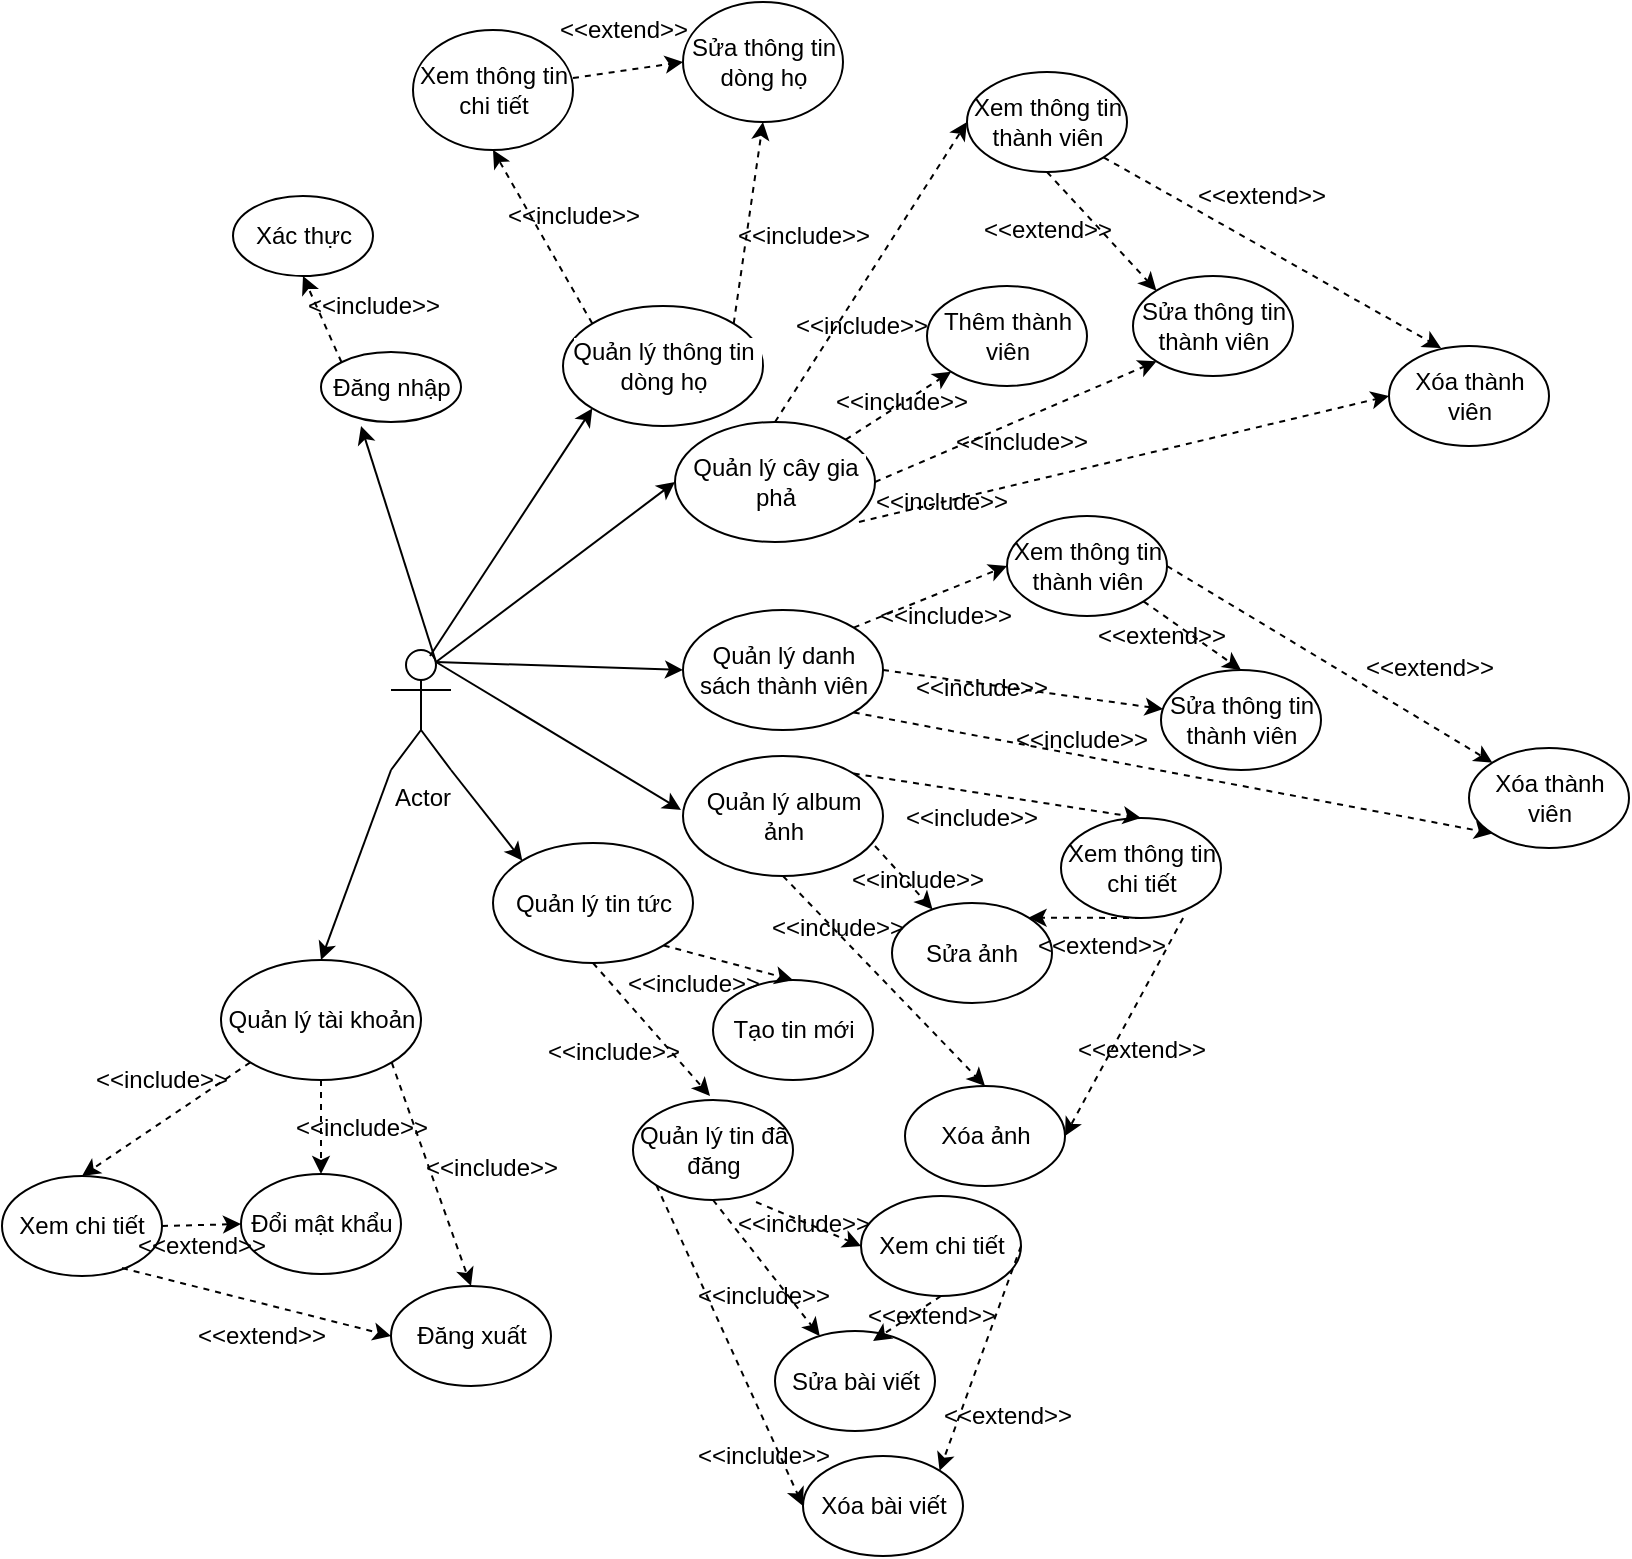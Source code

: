 <mxfile pages="1" version="11.2.8" type="github"><diagram id="x788Hy2_t-P-f3Gvullb" name="Page-1"><mxGraphModel dx="1650" dy="1863" grid="1" gridSize="10" guides="1" tooltips="1" connect="1" arrows="1" fold="1" page="1" pageScale="1" pageWidth="827" pageHeight="1169" math="0" shadow="0"><root><mxCell id="0"/><mxCell id="1" parent="0"/><mxCell id="b8AGuOKh9gMgPj4-HYys-2" value="Actor" style="shape=umlActor;verticalLabelPosition=bottom;labelBackgroundColor=#ffffff;verticalAlign=top;html=1;outlineConnect=0;" vertex="1" parent="1"><mxGeometry x="224.5" y="-813" width="30" height="60" as="geometry"/></mxCell><mxCell id="b8AGuOKh9gMgPj4-HYys-3" value="Đăng nhập" style="ellipse;whiteSpace=wrap;html=1;" vertex="1" parent="1"><mxGeometry x="189.5" y="-962" width="70" height="35" as="geometry"/></mxCell><mxCell id="b8AGuOKh9gMgPj4-HYys-4" value="Xác thực" style="ellipse;whiteSpace=wrap;html=1;" vertex="1" parent="1"><mxGeometry x="145.5" y="-1040" width="70" height="40" as="geometry"/></mxCell><mxCell id="b8AGuOKh9gMgPj4-HYys-5" value="" style="endArrow=classic;html=1;exitX=0.75;exitY=0.1;exitDx=0;exitDy=0;exitPerimeter=0;entryX=0.286;entryY=1.057;entryDx=0;entryDy=0;entryPerimeter=0;" edge="1" parent="1" source="b8AGuOKh9gMgPj4-HYys-2" target="b8AGuOKh9gMgPj4-HYys-3"><mxGeometry width="50" height="50" relative="1" as="geometry"><mxPoint x="239.5" y="-753" as="sourcePoint"/><mxPoint x="289.5" y="-803" as="targetPoint"/></mxGeometry></mxCell><mxCell id="b8AGuOKh9gMgPj4-HYys-6" value="" style="endArrow=classic;dashed=1;html=1;exitX=0;exitY=0;exitDx=0;exitDy=0;entryX=0.5;entryY=1;entryDx=0;entryDy=0;endFill=1;" edge="1" parent="1" source="b8AGuOKh9gMgPj4-HYys-3" target="b8AGuOKh9gMgPj4-HYys-4"><mxGeometry width="50" height="50" relative="1" as="geometry"><mxPoint x="449.5" y="-943" as="sourcePoint"/><mxPoint x="499.5" y="-993" as="targetPoint"/></mxGeometry></mxCell><mxCell id="b8AGuOKh9gMgPj4-HYys-7" value="&amp;lt;&amp;lt;include&amp;gt;&amp;gt;" style="text;html=1;strokeColor=none;fillColor=none;align=center;verticalAlign=middle;whiteSpace=wrap;rounded=0;" vertex="1" parent="1"><mxGeometry x="195.5" y="-995" width="40" height="20" as="geometry"/></mxCell><mxCell id="b8AGuOKh9gMgPj4-HYys-8" value="&lt;span style=&quot;font-family: &amp;#34;helvetica&amp;#34; , &amp;#34;arial&amp;#34; , sans-serif ; white-space: pre-wrap ; background-color: rgb(255 , 255 , 255)&quot;&gt;&lt;font style=&quot;font-size: 12px&quot;&gt;Quản lý thông tin dòng họ&lt;/font&gt;&lt;/span&gt;" style="ellipse;whiteSpace=wrap;html=1;" vertex="1" parent="1"><mxGeometry x="310.5" y="-985" width="100" height="60" as="geometry"/></mxCell><mxCell id="b8AGuOKh9gMgPj4-HYys-9" value="Xem thông tin chi tiết" style="ellipse;whiteSpace=wrap;html=1;" vertex="1" parent="1"><mxGeometry x="235.5" y="-1123" width="80" height="60" as="geometry"/></mxCell><mxCell id="b8AGuOKh9gMgPj4-HYys-10" value="Sửa thông tin dòng họ" style="ellipse;whiteSpace=wrap;html=1;" vertex="1" parent="1"><mxGeometry x="370.5" y="-1137" width="80" height="60" as="geometry"/></mxCell><mxCell id="b8AGuOKh9gMgPj4-HYys-12" value="" style="endArrow=classic;dashed=1;html=1;exitX=0;exitY=0;exitDx=0;exitDy=0;entryX=0.5;entryY=1;entryDx=0;entryDy=0;endFill=1;" edge="1" parent="1" source="b8AGuOKh9gMgPj4-HYys-8" target="b8AGuOKh9gMgPj4-HYys-9"><mxGeometry width="50" height="50" relative="1" as="geometry"><mxPoint x="489.5" y="-833" as="sourcePoint"/><mxPoint x="539.5" y="-883" as="targetPoint"/></mxGeometry></mxCell><mxCell id="b8AGuOKh9gMgPj4-HYys-13" value="&amp;lt;&amp;lt;include&amp;gt;&amp;gt;" style="text;html=1;strokeColor=none;fillColor=none;align=center;verticalAlign=middle;whiteSpace=wrap;rounded=0;" vertex="1" parent="1"><mxGeometry x="295.5" y="-1040" width="40" height="20" as="geometry"/></mxCell><mxCell id="b8AGuOKh9gMgPj4-HYys-14" value="" style="endArrow=classic;dashed=1;html=1;exitX=1;exitY=0;exitDx=0;exitDy=0;entryX=0.5;entryY=1;entryDx=0;entryDy=0;endFill=1;" edge="1" parent="1" source="b8AGuOKh9gMgPj4-HYys-8" target="b8AGuOKh9gMgPj4-HYys-10"><mxGeometry width="50" height="50" relative="1" as="geometry"><mxPoint x="487.5" y="-909" as="sourcePoint"/><mxPoint x="594.5" y="-918" as="targetPoint"/></mxGeometry></mxCell><mxCell id="b8AGuOKh9gMgPj4-HYys-15" value="&amp;lt;&amp;lt;include&amp;gt;&amp;gt;" style="text;html=1;strokeColor=none;fillColor=none;align=center;verticalAlign=middle;whiteSpace=wrap;rounded=0;" vertex="1" parent="1"><mxGeometry x="410.5" y="-1030" width="40" height="20" as="geometry"/></mxCell><mxCell id="b8AGuOKh9gMgPj4-HYys-16" value="" style="endArrow=classic;html=1;entryX=0;entryY=1;entryDx=0;entryDy=0;" edge="1" parent="1" target="b8AGuOKh9gMgPj4-HYys-8"><mxGeometry width="50" height="50" relative="1" as="geometry"><mxPoint x="244" y="-810" as="sourcePoint"/><mxPoint x="309.5" y="-793" as="targetPoint"/></mxGeometry></mxCell><mxCell id="b8AGuOKh9gMgPj4-HYys-17" value="&lt;span style=&quot;font-family: &amp;#34;helvetica&amp;#34; , &amp;#34;arial&amp;#34; , sans-serif ; white-space: pre-wrap ; background-color: rgb(255 , 255 , 255)&quot;&gt;&lt;font style=&quot;font-size: 12px&quot;&gt;Quản lý cây gia phả&lt;/font&gt;&lt;/span&gt;" style="ellipse;whiteSpace=wrap;html=1;" vertex="1" parent="1"><mxGeometry x="366.5" y="-927" width="100" height="60" as="geometry"/></mxCell><mxCell id="b8AGuOKh9gMgPj4-HYys-22" value="Xem thông tin thành viên" style="ellipse;whiteSpace=wrap;html=1;" vertex="1" parent="1"><mxGeometry x="512.5" y="-1102" width="80" height="50" as="geometry"/></mxCell><mxCell id="b8AGuOKh9gMgPj4-HYys-23" value="Thêm thành viên" style="ellipse;whiteSpace=wrap;html=1;" vertex="1" parent="1"><mxGeometry x="492.5" y="-995" width="80" height="50" as="geometry"/></mxCell><mxCell id="b8AGuOKh9gMgPj4-HYys-24" value="Sửa thông tin thành viên&lt;span style=&quot;font-family: &amp;#34;helvetica&amp;#34; , &amp;#34;arial&amp;#34; , sans-serif ; font-size: 0px ; white-space: nowrap&quot;&gt;%3CmxGraphModel%3E%3Croot%3E%3CmxCell%20id%3D%220%22%2F%3E%3CmxCell%20id%3D%221%22%20parent%3D%220%22%2F%3E%3CmxCell%20id%3D%222%22%20value%3D%22Th%C3%AAm%20th%C3%A0nh%20vi%C3%AAn%22%20style%3D%22ellipse%3BwhiteSpace%3Dwrap%3Bhtml%3D1%3B%22%20vertex%3D%221%22%20parent%3D%221%22%3E%3CmxGeometry%20x%3D%22434%22%20y%3D%22-470%22%20width%3D%2280%22%20height%3D%2250%22%20as%3D%22geometry%22%2F%3E%3C%2FmxCell%3E%3C%2Froot%3E%3C%2FmxGraphModel%3E&lt;/span&gt;" style="ellipse;whiteSpace=wrap;html=1;" vertex="1" parent="1"><mxGeometry x="595.5" y="-1000" width="80" height="50" as="geometry"/></mxCell><mxCell id="b8AGuOKh9gMgPj4-HYys-25" value="Xóa thành viên" style="ellipse;whiteSpace=wrap;html=1;" vertex="1" parent="1"><mxGeometry x="723.5" y="-965" width="80" height="50" as="geometry"/></mxCell><mxCell id="b8AGuOKh9gMgPj4-HYys-26" value="" style="endArrow=classic;dashed=1;html=1;entryX=0;entryY=0.5;entryDx=0;entryDy=0;endFill=1;exitX=0.5;exitY=0;exitDx=0;exitDy=0;" edge="1" parent="1" source="b8AGuOKh9gMgPj4-HYys-17" target="b8AGuOKh9gMgPj4-HYys-22"><mxGeometry width="50" height="50" relative="1" as="geometry"><mxPoint x="461.5" y="-849" as="sourcePoint"/><mxPoint x="566" y="-857.5" as="targetPoint"/></mxGeometry></mxCell><mxCell id="b8AGuOKh9gMgPj4-HYys-28" value="&amp;lt;&amp;lt;extend&amp;gt;&amp;gt;" style="text;html=1;strokeColor=none;fillColor=none;align=center;verticalAlign=middle;whiteSpace=wrap;rounded=0;" vertex="1" parent="1"><mxGeometry x="532.5" y="-1033.5" width="40" height="20" as="geometry"/></mxCell><mxCell id="b8AGuOKh9gMgPj4-HYys-29" value="" style="endArrow=classic;dashed=1;html=1;endFill=1;exitX=1;exitY=0;exitDx=0;exitDy=0;" edge="1" parent="1" source="b8AGuOKh9gMgPj4-HYys-17" target="b8AGuOKh9gMgPj4-HYys-23"><mxGeometry width="50" height="50" relative="1" as="geometry"><mxPoint x="563.5" y="-491" as="sourcePoint"/><mxPoint x="563.5" y="-834" as="targetPoint"/></mxGeometry></mxCell><mxCell id="b8AGuOKh9gMgPj4-HYys-30" value="&amp;lt;&amp;lt;include&amp;gt;&amp;gt;" style="text;html=1;strokeColor=none;fillColor=none;align=center;verticalAlign=middle;whiteSpace=wrap;rounded=0;" vertex="1" parent="1"><mxGeometry x="459.5" y="-947" width="40" height="20" as="geometry"/></mxCell><mxCell id="b8AGuOKh9gMgPj4-HYys-31" value="" style="endArrow=classic;dashed=1;html=1;entryX=0;entryY=1;entryDx=0;entryDy=0;endFill=1;exitX=1;exitY=0.5;exitDx=0;exitDy=0;" edge="1" parent="1" source="b8AGuOKh9gMgPj4-HYys-17" target="b8AGuOKh9gMgPj4-HYys-24"><mxGeometry width="50" height="50" relative="1" as="geometry"><mxPoint x="498.855" y="-820.213" as="sourcePoint"/><mxPoint x="575.216" y="-795.678" as="targetPoint"/></mxGeometry></mxCell><mxCell id="b8AGuOKh9gMgPj4-HYys-32" value="&amp;lt;&amp;lt;include&amp;gt;&amp;gt;" style="text;html=1;strokeColor=none;fillColor=none;align=center;verticalAlign=middle;whiteSpace=wrap;rounded=0;" vertex="1" parent="1"><mxGeometry x="519.5" y="-927" width="40" height="20" as="geometry"/></mxCell><mxCell id="b8AGuOKh9gMgPj4-HYys-33" value="" style="endArrow=classic;dashed=1;html=1;entryX=0;entryY=0.5;entryDx=0;entryDy=0;endFill=1;exitX=0.92;exitY=0.833;exitDx=0;exitDy=0;exitPerimeter=0;" edge="1" parent="1" source="b8AGuOKh9gMgPj4-HYys-17" target="b8AGuOKh9gMgPj4-HYys-25"><mxGeometry width="50" height="50" relative="1" as="geometry"><mxPoint x="513.5" y="-799" as="sourcePoint"/><mxPoint x="585.216" y="-739.678" as="targetPoint"/></mxGeometry></mxCell><mxCell id="b8AGuOKh9gMgPj4-HYys-34" value="&amp;lt;&amp;lt;include&amp;gt;&amp;gt;" style="text;html=1;strokeColor=none;fillColor=none;align=center;verticalAlign=middle;whiteSpace=wrap;rounded=0;" vertex="1" parent="1"><mxGeometry x="479.5" y="-897" width="40" height="20" as="geometry"/></mxCell><mxCell id="b8AGuOKh9gMgPj4-HYys-35" value="" style="endArrow=classic;html=1;exitX=0.75;exitY=0.1;exitDx=0;exitDy=0;exitPerimeter=0;entryX=0;entryY=0.5;entryDx=0;entryDy=0;" edge="1" parent="1" source="b8AGuOKh9gMgPj4-HYys-2" target="b8AGuOKh9gMgPj4-HYys-17"><mxGeometry width="50" height="50" relative="1" as="geometry"><mxPoint x="239.5" y="-573" as="sourcePoint"/><mxPoint x="289.5" y="-623" as="targetPoint"/></mxGeometry></mxCell><mxCell id="b8AGuOKh9gMgPj4-HYys-36" value="" style="endArrow=classic;dashed=1;html=1;endFill=1;exitX=0.5;exitY=1;exitDx=0;exitDy=0;entryX=0;entryY=0;entryDx=0;entryDy=0;" edge="1" parent="1" source="b8AGuOKh9gMgPj4-HYys-22" target="b8AGuOKh9gMgPj4-HYys-24"><mxGeometry width="50" height="50" relative="1" as="geometry"><mxPoint x="463.5" y="-769" as="sourcePoint"/><mxPoint x="573.5" y="-658" as="targetPoint"/></mxGeometry></mxCell><mxCell id="b8AGuOKh9gMgPj4-HYys-37" value="&amp;lt;&amp;lt;include&amp;gt;&amp;gt;" style="text;html=1;strokeColor=none;fillColor=none;align=center;verticalAlign=middle;whiteSpace=wrap;rounded=0;" vertex="1" parent="1"><mxGeometry x="439.5" y="-985" width="40" height="20" as="geometry"/></mxCell><mxCell id="b8AGuOKh9gMgPj4-HYys-38" value="" style="endArrow=classic;dashed=1;html=1;endFill=1;exitX=1;exitY=1;exitDx=0;exitDy=0;entryX=0.325;entryY=0.02;entryDx=0;entryDy=0;entryPerimeter=0;" edge="1" parent="1" source="b8AGuOKh9gMgPj4-HYys-22" target="b8AGuOKh9gMgPj4-HYys-25"><mxGeometry width="50" height="50" relative="1" as="geometry"><mxPoint x="749.5" y="-818" as="sourcePoint"/><mxPoint x="636.507" y="-742.451" as="targetPoint"/></mxGeometry></mxCell><mxCell id="b8AGuOKh9gMgPj4-HYys-39" value="&amp;lt;&amp;lt;extend&amp;gt;&amp;gt;" style="text;html=1;strokeColor=none;fillColor=none;align=center;verticalAlign=middle;whiteSpace=wrap;rounded=0;" vertex="1" parent="1"><mxGeometry x="639.5" y="-1050" width="40" height="20" as="geometry"/></mxCell><mxCell id="b8AGuOKh9gMgPj4-HYys-42" value="" style="endArrow=classic;dashed=1;html=1;endFill=1;exitX=1;exitY=0.4;exitDx=0;exitDy=0;entryX=0;entryY=0.5;entryDx=0;entryDy=0;exitPerimeter=0;" edge="1" parent="1" source="b8AGuOKh9gMgPj4-HYys-9" target="b8AGuOKh9gMgPj4-HYys-10"><mxGeometry width="50" height="50" relative="1" as="geometry"><mxPoint x="773.784" y="-825.322" as="sourcePoint"/><mxPoint x="653.5" y="-658" as="targetPoint"/></mxGeometry></mxCell><mxCell id="b8AGuOKh9gMgPj4-HYys-43" value="&amp;lt;&amp;lt;extend&amp;gt;&amp;gt;" style="text;html=1;strokeColor=none;fillColor=none;align=center;verticalAlign=middle;whiteSpace=wrap;rounded=0;" vertex="1" parent="1"><mxGeometry x="320.5" y="-1133" width="40" height="20" as="geometry"/></mxCell><mxCell id="b8AGuOKh9gMgPj4-HYys-44" value="&lt;span style=&quot;font-family: &amp;#34;helvetica&amp;#34; , &amp;#34;arial&amp;#34; , sans-serif ; white-space: pre-wrap ; background-color: rgb(255 , 255 , 255)&quot;&gt;&lt;font style=&quot;font-size: 12px&quot;&gt;Quản lý danh sách thành viên&lt;/font&gt;&lt;/span&gt;" style="ellipse;whiteSpace=wrap;html=1;" vertex="1" parent="1"><mxGeometry x="370.5" y="-833" width="100" height="60" as="geometry"/></mxCell><mxCell id="b8AGuOKh9gMgPj4-HYys-51" value="Xem thông tin thành viên" style="ellipse;whiteSpace=wrap;html=1;" vertex="1" parent="1"><mxGeometry x="532.5" y="-880" width="80" height="50" as="geometry"/></mxCell><mxCell id="b8AGuOKh9gMgPj4-HYys-55" value="Sửa thông tin thành viên&lt;span style=&quot;font-family: &amp;#34;helvetica&amp;#34; , &amp;#34;arial&amp;#34; , sans-serif ; font-size: 0px ; white-space: nowrap&quot;&gt;%3CmxGraphModel%3E%3Croot%3E%3CmxCell%20id%3D%220%22%2F%3E%3CmxCell%20id%3D%221%22%20parent%3D%220%22%2F%3E%3CmxCell%20id%3D%222%22%20value%3D%22Th%C3%AAm%20th%C3%A0nh%20vi%C3%AAn%22%20style%3D%22ellipse%3BwhiteSpace%3Dwrap%3Bhtml%3D1%3B%22%20vertex%3D%221%22%20parent%3D%221%22%3E%3CmxGeometry%20x%3D%22434%22%20y%3D%22-470%22%20width%3D%2280%22%20height%3D%2250%22%20as%3D%22geometry%22%2F%3E%3C%2FmxCell%3E%3C%2Froot%3E%3C%2FmxGraphModel%3E&lt;/span&gt;" style="ellipse;whiteSpace=wrap;html=1;" vertex="1" parent="1"><mxGeometry x="609.5" y="-803" width="80" height="50" as="geometry"/></mxCell><mxCell id="b8AGuOKh9gMgPj4-HYys-56" value="Xóa thành viên" style="ellipse;whiteSpace=wrap;html=1;" vertex="1" parent="1"><mxGeometry x="763.5" y="-764" width="80" height="50" as="geometry"/></mxCell><mxCell id="b8AGuOKh9gMgPj4-HYys-57" value="" style="endArrow=classic;dashed=1;html=1;entryX=0;entryY=0.5;entryDx=0;entryDy=0;endFill=1;exitX=1;exitY=0;exitDx=0;exitDy=0;" edge="1" parent="1" source="b8AGuOKh9gMgPj4-HYys-44" target="b8AGuOKh9gMgPj4-HYys-51"><mxGeometry width="50" height="50" relative="1" as="geometry"><mxPoint x="444.5" y="-728" as="sourcePoint"/><mxPoint x="540.5" y="-878" as="targetPoint"/></mxGeometry></mxCell><mxCell id="b8AGuOKh9gMgPj4-HYys-58" value="&amp;lt;&amp;lt;include&amp;gt;&amp;gt;" style="text;html=1;strokeColor=none;fillColor=none;align=center;verticalAlign=middle;whiteSpace=wrap;rounded=0;" vertex="1" parent="1"><mxGeometry x="481.5" y="-840" width="40" height="20" as="geometry"/></mxCell><mxCell id="b8AGuOKh9gMgPj4-HYys-59" value="" style="endArrow=classic;dashed=1;html=1;endFill=1;exitX=1;exitY=0.5;exitDx=0;exitDy=0;" edge="1" parent="1" source="b8AGuOKh9gMgPj4-HYys-44" target="b8AGuOKh9gMgPj4-HYys-55"><mxGeometry width="50" height="50" relative="1" as="geometry"><mxPoint x="475.855" y="-789.213" as="sourcePoint"/><mxPoint x="559.5" y="-798" as="targetPoint"/></mxGeometry></mxCell><mxCell id="b8AGuOKh9gMgPj4-HYys-60" value="&amp;lt;&amp;lt;include&amp;gt;&amp;gt;" style="text;html=1;strokeColor=none;fillColor=none;align=center;verticalAlign=middle;whiteSpace=wrap;rounded=0;" vertex="1" parent="1"><mxGeometry x="499.5" y="-804" width="40" height="20" as="geometry"/></mxCell><mxCell id="b8AGuOKh9gMgPj4-HYys-62" value="" style="endArrow=classic;dashed=1;html=1;endFill=1;exitX=1;exitY=1;exitDx=0;exitDy=0;entryX=0;entryY=1;entryDx=0;entryDy=0;" edge="1" parent="1" source="b8AGuOKh9gMgPj4-HYys-44" target="b8AGuOKh9gMgPj4-HYys-56"><mxGeometry width="50" height="50" relative="1" as="geometry"><mxPoint x="489.5" y="-739" as="sourcePoint"/><mxPoint x="655.487" y="-715.519" as="targetPoint"/></mxGeometry></mxCell><mxCell id="b8AGuOKh9gMgPj4-HYys-63" value="&amp;lt;&amp;lt;include&amp;gt;&amp;gt;" style="text;html=1;strokeColor=none;fillColor=none;align=center;verticalAlign=middle;whiteSpace=wrap;rounded=0;" vertex="1" parent="1"><mxGeometry x="549.5" y="-778" width="40" height="20" as="geometry"/></mxCell><mxCell id="b8AGuOKh9gMgPj4-HYys-66" value="&amp;lt;&amp;lt;extend&amp;gt;&amp;gt;" style="text;html=1;strokeColor=none;fillColor=none;align=center;verticalAlign=middle;whiteSpace=wrap;rounded=0;" vertex="1" parent="1"><mxGeometry x="589.5" y="-830" width="40" height="20" as="geometry"/></mxCell><mxCell id="b8AGuOKh9gMgPj4-HYys-67" value="" style="endArrow=classic;dashed=1;html=1;endFill=1;exitX=1;exitY=1;exitDx=0;exitDy=0;entryX=0.5;entryY=0;entryDx=0;entryDy=0;" edge="1" parent="1" source="b8AGuOKh9gMgPj4-HYys-51" target="b8AGuOKh9gMgPj4-HYys-55"><mxGeometry width="50" height="50" relative="1" as="geometry"><mxPoint x="689.5" y="-887" as="sourcePoint"/><mxPoint x="744.216" y="-827.678" as="targetPoint"/></mxGeometry></mxCell><mxCell id="b8AGuOKh9gMgPj4-HYys-68" value="" style="endArrow=classic;dashed=1;html=1;endFill=1;exitX=1;exitY=0.5;exitDx=0;exitDy=0;entryX=0;entryY=0;entryDx=0;entryDy=0;" edge="1" parent="1" source="b8AGuOKh9gMgPj4-HYys-51" target="b8AGuOKh9gMgPj4-HYys-56"><mxGeometry width="50" height="50" relative="1" as="geometry"><mxPoint x="843.284" y="-918.322" as="sourcePoint"/><mxPoint x="1012" y="-823" as="targetPoint"/></mxGeometry></mxCell><mxCell id="b8AGuOKh9gMgPj4-HYys-69" value="&amp;lt;&amp;lt;extend&amp;gt;&amp;gt;" style="text;html=1;strokeColor=none;fillColor=none;align=center;verticalAlign=middle;whiteSpace=wrap;rounded=0;" vertex="1" parent="1"><mxGeometry x="723.5" y="-814" width="40" height="20" as="geometry"/></mxCell><mxCell id="b8AGuOKh9gMgPj4-HYys-71" value="" style="endArrow=classic;html=1;exitX=0.75;exitY=0.1;exitDx=0;exitDy=0;exitPerimeter=0;entryX=0;entryY=0.5;entryDx=0;entryDy=0;" edge="1" parent="1" source="b8AGuOKh9gMgPj4-HYys-2" target="b8AGuOKh9gMgPj4-HYys-44"><mxGeometry width="50" height="50" relative="1" as="geometry"><mxPoint x="149.5" y="-643" as="sourcePoint"/><mxPoint x="199.5" y="-693" as="targetPoint"/></mxGeometry></mxCell><mxCell id="b8AGuOKh9gMgPj4-HYys-72" value="&lt;span style=&quot;font-family: &amp;#34;helvetica&amp;#34; , &amp;#34;arial&amp;#34; , sans-serif ; white-space: pre-wrap ; background-color: rgb(255 , 255 , 255)&quot;&gt;&lt;font style=&quot;font-size: 12px&quot;&gt;Quản lý album ảnh&lt;/font&gt;&lt;/span&gt;" style="ellipse;whiteSpace=wrap;html=1;" vertex="1" parent="1"><mxGeometry x="370.5" y="-760" width="100" height="60" as="geometry"/></mxCell><mxCell id="b8AGuOKh9gMgPj4-HYys-73" value="Xem thông tin chi tiết" style="ellipse;whiteSpace=wrap;html=1;" vertex="1" parent="1"><mxGeometry x="559.5" y="-729" width="80" height="50" as="geometry"/></mxCell><mxCell id="b8AGuOKh9gMgPj4-HYys-74" value="" style="endArrow=classic;dashed=1;html=1;entryX=0.5;entryY=0;entryDx=0;entryDy=0;endFill=1;exitX=1;exitY=0;exitDx=0;exitDy=0;" edge="1" parent="1" source="b8AGuOKh9gMgPj4-HYys-72" target="b8AGuOKh9gMgPj4-HYys-73"><mxGeometry width="50" height="50" relative="1" as="geometry"><mxPoint x="470.355" y="-709.713" as="sourcePoint"/><mxPoint x="547" y="-740.5" as="targetPoint"/></mxGeometry></mxCell><mxCell id="b8AGuOKh9gMgPj4-HYys-75" value="&amp;lt;&amp;lt;include&amp;gt;&amp;gt;" style="text;html=1;strokeColor=none;fillColor=none;align=center;verticalAlign=middle;whiteSpace=wrap;rounded=0;" vertex="1" parent="1"><mxGeometry x="495" y="-739" width="40" height="20" as="geometry"/></mxCell><mxCell id="b8AGuOKh9gMgPj4-HYys-76" value="Sửa ảnh" style="ellipse;whiteSpace=wrap;html=1;" vertex="1" parent="1"><mxGeometry x="475" y="-686.5" width="80" height="50" as="geometry"/></mxCell><mxCell id="b8AGuOKh9gMgPj4-HYys-77" value="" style="endArrow=classic;dashed=1;html=1;endFill=1;exitX=0.96;exitY=0.75;exitDx=0;exitDy=0;exitPerimeter=0;" edge="1" parent="1" target="b8AGuOKh9gMgPj4-HYys-76" source="b8AGuOKh9gMgPj4-HYys-72"><mxGeometry width="50" height="50" relative="1" as="geometry"><mxPoint x="462.855" y="-688.213" as="sourcePoint"/><mxPoint x="554" y="-677.5" as="targetPoint"/></mxGeometry></mxCell><mxCell id="b8AGuOKh9gMgPj4-HYys-78" value="&amp;lt;&amp;lt;include&amp;gt;&amp;gt;" style="text;html=1;strokeColor=none;fillColor=none;align=center;verticalAlign=middle;whiteSpace=wrap;rounded=0;" vertex="1" parent="1"><mxGeometry x="467.5" y="-709.5" width="40" height="23" as="geometry"/></mxCell><mxCell id="b8AGuOKh9gMgPj4-HYys-79" value="Xóa ảnh" style="ellipse;whiteSpace=wrap;html=1;" vertex="1" parent="1"><mxGeometry x="481.5" y="-595" width="80" height="50" as="geometry"/></mxCell><mxCell id="b8AGuOKh9gMgPj4-HYys-80" value="" style="endArrow=classic;dashed=1;html=1;entryX=0.5;entryY=0;entryDx=0;entryDy=0;endFill=1;exitX=0.5;exitY=1;exitDx=0;exitDy=0;" edge="1" parent="1" target="b8AGuOKh9gMgPj4-HYys-79" source="b8AGuOKh9gMgPj4-HYys-72"><mxGeometry width="50" height="50" relative="1" as="geometry"><mxPoint x="462.855" y="-623.213" as="sourcePoint"/><mxPoint x="554" y="-612.5" as="targetPoint"/></mxGeometry></mxCell><mxCell id="b8AGuOKh9gMgPj4-HYys-81" value="&amp;lt;&amp;lt;include&amp;gt;&amp;gt;" style="text;html=1;strokeColor=none;fillColor=none;align=center;verticalAlign=middle;whiteSpace=wrap;rounded=0;" vertex="1" parent="1"><mxGeometry x="427.5" y="-684" width="40" height="20" as="geometry"/></mxCell><mxCell id="b8AGuOKh9gMgPj4-HYys-82" value="" style="endArrow=classic;dashed=1;html=1;endFill=1;exitX=0.5;exitY=1;exitDx=0;exitDy=0;entryX=1;entryY=0;entryDx=0;entryDy=0;" edge="1" parent="1" source="b8AGuOKh9gMgPj4-HYys-73" target="b8AGuOKh9gMgPj4-HYys-76"><mxGeometry width="50" height="50" relative="1" as="geometry"><mxPoint x="499.5" y="-706" as="sourcePoint"/><mxPoint x="662.216" y="-607.678" as="targetPoint"/></mxGeometry></mxCell><mxCell id="b8AGuOKh9gMgPj4-HYys-83" value="&amp;lt;&amp;lt;extend&amp;gt;&amp;gt;" style="text;html=1;strokeColor=none;fillColor=none;align=center;verticalAlign=middle;whiteSpace=wrap;rounded=0;" vertex="1" parent="1"><mxGeometry x="559.5" y="-675" width="40" height="20" as="geometry"/></mxCell><mxCell id="b8AGuOKh9gMgPj4-HYys-84" value="" style="endArrow=classic;dashed=1;html=1;endFill=1;entryX=1;entryY=0.5;entryDx=0;entryDy=0;exitX=0.763;exitY=1;exitDx=0;exitDy=0;exitPerimeter=0;" edge="1" parent="1" source="b8AGuOKh9gMgPj4-HYys-73" target="b8AGuOKh9gMgPj4-HYys-79"><mxGeometry width="50" height="50" relative="1" as="geometry"><mxPoint x="609.5" y="-673" as="sourcePoint"/><mxPoint x="756.716" y="-605.678" as="targetPoint"/></mxGeometry></mxCell><mxCell id="b8AGuOKh9gMgPj4-HYys-85" value="&amp;lt;&amp;lt;extend&amp;gt;&amp;gt;" style="text;html=1;strokeColor=none;fillColor=none;align=center;verticalAlign=middle;whiteSpace=wrap;rounded=0;" vertex="1" parent="1"><mxGeometry x="579.5" y="-623" width="40" height="20" as="geometry"/></mxCell><mxCell id="b8AGuOKh9gMgPj4-HYys-86" value="" style="endArrow=classic;html=1;exitX=0.75;exitY=0.1;exitDx=0;exitDy=0;exitPerimeter=0;" edge="1" parent="1" source="b8AGuOKh9gMgPj4-HYys-2"><mxGeometry width="50" height="50" relative="1" as="geometry"><mxPoint x="149.5" y="-473" as="sourcePoint"/><mxPoint x="369.5" y="-733" as="targetPoint"/></mxGeometry></mxCell><mxCell id="b8AGuOKh9gMgPj4-HYys-87" value="&lt;span style=&quot;font-family: &amp;#34;helvetica&amp;#34; , &amp;#34;arial&amp;#34; , sans-serif ; white-space: pre-wrap ; background-color: rgb(255 , 255 , 255)&quot;&gt;&lt;font style=&quot;font-size: 12px&quot;&gt;Quản lý tin tức&lt;/font&gt;&lt;/span&gt;" style="ellipse;whiteSpace=wrap;html=1;" vertex="1" parent="1"><mxGeometry x="275.5" y="-716.5" width="100" height="60" as="geometry"/></mxCell><mxCell id="b8AGuOKh9gMgPj4-HYys-88" value="Tạo tin mới" style="ellipse;whiteSpace=wrap;html=1;" vertex="1" parent="1"><mxGeometry x="385.5" y="-648" width="80" height="50" as="geometry"/></mxCell><mxCell id="b8AGuOKh9gMgPj4-HYys-89" value="" style="endArrow=classic;dashed=1;html=1;entryX=0.5;entryY=0;entryDx=0;entryDy=0;endFill=1;exitX=1;exitY=1;exitDx=0;exitDy=0;" edge="1" parent="1" target="b8AGuOKh9gMgPj4-HYys-88" source="b8AGuOKh9gMgPj4-HYys-87"><mxGeometry width="50" height="50" relative="1" as="geometry"><mxPoint x="320.5" y="-690.5" as="sourcePoint"/><mxPoint x="454" y="-603" as="targetPoint"/></mxGeometry></mxCell><mxCell id="b8AGuOKh9gMgPj4-HYys-90" value="&amp;lt;&amp;lt;include&amp;gt;&amp;gt;" style="text;html=1;strokeColor=none;fillColor=none;align=center;verticalAlign=middle;whiteSpace=wrap;rounded=0;" vertex="1" parent="1"><mxGeometry x="355.5" y="-656.5" width="40" height="20" as="geometry"/></mxCell><mxCell id="b8AGuOKh9gMgPj4-HYys-91" value="Quản lý tin đã đăng" style="ellipse;whiteSpace=wrap;html=1;" vertex="1" parent="1"><mxGeometry x="345.5" y="-588" width="80" height="50" as="geometry"/></mxCell><mxCell id="b8AGuOKh9gMgPj4-HYys-92" value="" style="endArrow=classic;dashed=1;html=1;endFill=1;exitX=0.5;exitY=1;exitDx=0;exitDy=0;" edge="1" parent="1" source="b8AGuOKh9gMgPj4-HYys-87"><mxGeometry width="50" height="50" relative="1" as="geometry"><mxPoint x="305.855" y="-640.787" as="sourcePoint"/><mxPoint x="384" y="-590" as="targetPoint"/></mxGeometry></mxCell><mxCell id="b8AGuOKh9gMgPj4-HYys-93" value="&amp;lt;&amp;lt;include&amp;gt;&amp;gt;" style="text;html=1;strokeColor=none;fillColor=none;align=center;verticalAlign=middle;whiteSpace=wrap;rounded=0;" vertex="1" parent="1"><mxGeometry x="315.5" y="-622" width="40" height="20" as="geometry"/></mxCell><mxCell id="b8AGuOKh9gMgPj4-HYys-96" value="" style="endArrow=classic;html=1;entryX=0;entryY=0;entryDx=0;entryDy=0;exitX=1;exitY=1;exitDx=0;exitDy=0;exitPerimeter=0;" edge="1" parent="1" source="b8AGuOKh9gMgPj4-HYys-2" target="b8AGuOKh9gMgPj4-HYys-87"><mxGeometry width="50" height="50" relative="1" as="geometry"><mxPoint x="254" y="-740" as="sourcePoint"/><mxPoint x="194" y="-520" as="targetPoint"/></mxGeometry></mxCell><mxCell id="b8AGuOKh9gMgPj4-HYys-98" value="Xem chi tiết" style="ellipse;whiteSpace=wrap;html=1;" vertex="1" parent="1"><mxGeometry x="459.5" y="-540" width="80" height="50" as="geometry"/></mxCell><mxCell id="b8AGuOKh9gMgPj4-HYys-99" value="Sửa bài viết" style="ellipse;whiteSpace=wrap;html=1;" vertex="1" parent="1"><mxGeometry x="416.5" y="-472.5" width="80" height="50" as="geometry"/></mxCell><mxCell id="b8AGuOKh9gMgPj4-HYys-100" value="Xóa bài viết" style="ellipse;whiteSpace=wrap;html=1;" vertex="1" parent="1"><mxGeometry x="430.5" y="-410" width="80" height="50" as="geometry"/></mxCell><mxCell id="b8AGuOKh9gMgPj4-HYys-101" value="" style="endArrow=classic;dashed=1;html=1;entryX=0;entryY=0.5;entryDx=0;entryDy=0;endFill=1;exitX=0.769;exitY=1.02;exitDx=0;exitDy=0;exitPerimeter=0;" edge="1" parent="1" target="b8AGuOKh9gMgPj4-HYys-98" source="b8AGuOKh9gMgPj4-HYys-91"><mxGeometry width="50" height="50" relative="1" as="geometry"><mxPoint x="378.855" y="-474.213" as="sourcePoint"/><mxPoint x="463.5" y="-528" as="targetPoint"/></mxGeometry></mxCell><mxCell id="b8AGuOKh9gMgPj4-HYys-102" value="&amp;lt;&amp;lt;include&amp;gt;&amp;gt;" style="text;html=1;strokeColor=none;fillColor=none;align=center;verticalAlign=middle;whiteSpace=wrap;rounded=0;" vertex="1" parent="1"><mxGeometry x="410.5" y="-536" width="40" height="20" as="geometry"/></mxCell><mxCell id="b8AGuOKh9gMgPj4-HYys-103" value="" style="endArrow=classic;dashed=1;html=1;endFill=1;exitX=0.5;exitY=1;exitDx=0;exitDy=0;" edge="1" parent="1" target="b8AGuOKh9gMgPj4-HYys-99" source="b8AGuOKh9gMgPj4-HYys-91"><mxGeometry width="50" height="50" relative="1" as="geometry"><mxPoint x="393.5" y="-453" as="sourcePoint"/><mxPoint x="482.5" y="-448" as="targetPoint"/></mxGeometry></mxCell><mxCell id="b8AGuOKh9gMgPj4-HYys-104" value="&amp;lt;&amp;lt;include&amp;gt;&amp;gt;" style="text;html=1;strokeColor=none;fillColor=none;align=center;verticalAlign=middle;whiteSpace=wrap;rounded=0;" vertex="1" parent="1"><mxGeometry x="390.5" y="-500" width="40" height="20" as="geometry"/></mxCell><mxCell id="b8AGuOKh9gMgPj4-HYys-105" value="&amp;lt;&amp;lt;extend&amp;gt;&amp;gt;" style="text;html=1;strokeColor=none;fillColor=none;align=center;verticalAlign=middle;whiteSpace=wrap;rounded=0;" vertex="1" parent="1"><mxGeometry x="475" y="-490" width="40" height="20" as="geometry"/></mxCell><mxCell id="b8AGuOKh9gMgPj4-HYys-106" value="" style="endArrow=classic;dashed=1;html=1;endFill=1;exitX=1;exitY=0.5;exitDx=0;exitDy=0;entryX=1;entryY=0;entryDx=0;entryDy=0;" edge="1" parent="1" source="b8AGuOKh9gMgPj4-HYys-98" target="b8AGuOKh9gMgPj4-HYys-100"><mxGeometry width="50" height="50" relative="1" as="geometry"><mxPoint x="766.284" y="-568.322" as="sourcePoint"/><mxPoint x="935" y="-473" as="targetPoint"/></mxGeometry></mxCell><mxCell id="b8AGuOKh9gMgPj4-HYys-107" value="&amp;lt;&amp;lt;extend&amp;gt;&amp;gt;" style="text;html=1;strokeColor=none;fillColor=none;align=center;verticalAlign=middle;whiteSpace=wrap;rounded=0;" vertex="1" parent="1"><mxGeometry x="512.5" y="-440" width="40" height="20" as="geometry"/></mxCell><mxCell id="b8AGuOKh9gMgPj4-HYys-109" value="" style="endArrow=classic;dashed=1;html=1;endFill=1;exitX=0.5;exitY=1;exitDx=0;exitDy=0;entryX=0.613;entryY=0.1;entryDx=0;entryDy=0;entryPerimeter=0;" edge="1" parent="1" source="b8AGuOKh9gMgPj4-HYys-98" target="b8AGuOKh9gMgPj4-HYys-99"><mxGeometry width="50" height="50" relative="1" as="geometry"><mxPoint x="646.284" y="-594.822" as="sourcePoint"/><mxPoint x="695" y="-560.5" as="targetPoint"/></mxGeometry></mxCell><mxCell id="b8AGuOKh9gMgPj4-HYys-112" value="" style="endArrow=classic;dashed=1;html=1;endFill=1;exitX=0;exitY=1;exitDx=0;exitDy=0;entryX=0;entryY=0.5;entryDx=0;entryDy=0;" edge="1" parent="1" source="b8AGuOKh9gMgPj4-HYys-91" target="b8AGuOKh9gMgPj4-HYys-100"><mxGeometry width="50" height="50" relative="1" as="geometry"><mxPoint x="355.5" y="-478" as="sourcePoint"/><mxPoint x="408.811" y="-409.923" as="targetPoint"/></mxGeometry></mxCell><mxCell id="b8AGuOKh9gMgPj4-HYys-113" value="&amp;lt;&amp;lt;include&amp;gt;&amp;gt;" style="text;html=1;strokeColor=none;fillColor=none;align=center;verticalAlign=middle;whiteSpace=wrap;rounded=0;" vertex="1" parent="1"><mxGeometry x="390.5" y="-420" width="40" height="20" as="geometry"/></mxCell><mxCell id="b8AGuOKh9gMgPj4-HYys-114" value="&lt;span style=&quot;font-family: &amp;#34;helvetica&amp;#34; , &amp;#34;arial&amp;#34; , sans-serif ; white-space: pre-wrap ; background-color: rgb(255 , 255 , 255)&quot;&gt;&lt;font style=&quot;font-size: 12px&quot;&gt;Quản lý tài khoản&lt;/font&gt;&lt;/span&gt;" style="ellipse;whiteSpace=wrap;html=1;" vertex="1" parent="1"><mxGeometry x="139.5" y="-658" width="100" height="60" as="geometry"/></mxCell><mxCell id="b8AGuOKh9gMgPj4-HYys-115" value="" style="endArrow=classic;html=1;entryX=0.5;entryY=0;entryDx=0;entryDy=0;exitX=0;exitY=1;exitDx=0;exitDy=0;exitPerimeter=0;" edge="1" parent="1" source="b8AGuOKh9gMgPj4-HYys-2" target="b8AGuOKh9gMgPj4-HYys-114"><mxGeometry width="50" height="50" relative="1" as="geometry"><mxPoint x="130" y="-460" as="sourcePoint"/><mxPoint x="190" y="-340" as="targetPoint"/></mxGeometry></mxCell><mxCell id="b8AGuOKh9gMgPj4-HYys-116" value="Đăng xuất" style="ellipse;whiteSpace=wrap;html=1;" vertex="1" parent="1"><mxGeometry x="224.5" y="-495" width="80" height="50" as="geometry"/></mxCell><mxCell id="b8AGuOKh9gMgPj4-HYys-117" value="Đổi mật khẩu" style="ellipse;whiteSpace=wrap;html=1;" vertex="1" parent="1"><mxGeometry x="149.5" y="-551" width="80" height="50" as="geometry"/></mxCell><mxCell id="b8AGuOKh9gMgPj4-HYys-118" value="Xem chi tiết" style="ellipse;whiteSpace=wrap;html=1;" vertex="1" parent="1"><mxGeometry x="30" y="-550" width="80" height="50" as="geometry"/></mxCell><mxCell id="b8AGuOKh9gMgPj4-HYys-119" value="" style="endArrow=classic;dashed=1;html=1;endFill=1;exitX=0.5;exitY=1;exitDx=0;exitDy=0;entryX=0.5;entryY=0;entryDx=0;entryDy=0;" edge="1" parent="1" source="b8AGuOKh9gMgPj4-HYys-114" target="b8AGuOKh9gMgPj4-HYys-117"><mxGeometry width="50" height="50" relative="1" as="geometry"><mxPoint x="87" y="-628" as="sourcePoint"/><mxPoint x="145.5" y="-561.5" as="targetPoint"/></mxGeometry></mxCell><mxCell id="b8AGuOKh9gMgPj4-HYys-120" value="&amp;lt;&amp;lt;include&amp;gt;&amp;gt;" style="text;html=1;strokeColor=none;fillColor=none;align=center;verticalAlign=middle;whiteSpace=wrap;rounded=0;" vertex="1" parent="1"><mxGeometry x="189.5" y="-584.5" width="40" height="20" as="geometry"/></mxCell><mxCell id="b8AGuOKh9gMgPj4-HYys-121" value="" style="endArrow=classic;dashed=1;html=1;endFill=1;exitX=0;exitY=1;exitDx=0;exitDy=0;entryX=0.5;entryY=0;entryDx=0;entryDy=0;" edge="1" parent="1" source="b8AGuOKh9gMgPj4-HYys-114" target="b8AGuOKh9gMgPj4-HYys-118"><mxGeometry width="50" height="50" relative="1" as="geometry"><mxPoint x="119.5" y="-480" as="sourcePoint"/><mxPoint x="119.5" y="-433" as="targetPoint"/></mxGeometry></mxCell><mxCell id="b8AGuOKh9gMgPj4-HYys-122" value="&amp;lt;&amp;lt;include&amp;gt;&amp;gt;" style="text;html=1;strokeColor=none;fillColor=none;align=center;verticalAlign=middle;whiteSpace=wrap;rounded=0;" vertex="1" parent="1"><mxGeometry x="90" y="-608" width="40" height="20" as="geometry"/></mxCell><mxCell id="b8AGuOKh9gMgPj4-HYys-123" value="" style="endArrow=classic;dashed=1;html=1;endFill=1;exitX=1;exitY=1;exitDx=0;exitDy=0;entryX=0.5;entryY=0;entryDx=0;entryDy=0;" edge="1" parent="1" source="b8AGuOKh9gMgPj4-HYys-114" target="b8AGuOKh9gMgPj4-HYys-116"><mxGeometry width="50" height="50" relative="1" as="geometry"><mxPoint x="255.5" y="-440" as="sourcePoint"/><mxPoint x="255.5" y="-393" as="targetPoint"/></mxGeometry></mxCell><mxCell id="b8AGuOKh9gMgPj4-HYys-124" value="&amp;lt;&amp;lt;include&amp;gt;&amp;gt;" style="text;html=1;strokeColor=none;fillColor=none;align=center;verticalAlign=middle;whiteSpace=wrap;rounded=0;" vertex="1" parent="1"><mxGeometry x="254.5" y="-564.5" width="40" height="20" as="geometry"/></mxCell><mxCell id="b8AGuOKh9gMgPj4-HYys-125" value="" style="endArrow=classic;dashed=1;html=1;endFill=1;exitX=1;exitY=0.5;exitDx=0;exitDy=0;entryX=0;entryY=0.5;entryDx=0;entryDy=0;" edge="1" parent="1" source="b8AGuOKh9gMgPj4-HYys-118" target="b8AGuOKh9gMgPj4-HYys-117"><mxGeometry width="50" height="50" relative="1" as="geometry"><mxPoint x="110.5" y="-512.5" as="sourcePoint"/><mxPoint x="69.784" y="-400.178" as="targetPoint"/></mxGeometry></mxCell><mxCell id="b8AGuOKh9gMgPj4-HYys-126" value="&amp;lt;&amp;lt;extend&amp;gt;&amp;gt;" style="text;html=1;strokeColor=none;fillColor=none;align=center;verticalAlign=middle;whiteSpace=wrap;rounded=0;" vertex="1" parent="1"><mxGeometry x="109.5" y="-525" width="40" height="20" as="geometry"/></mxCell><mxCell id="b8AGuOKh9gMgPj4-HYys-127" value="" style="endArrow=classic;dashed=1;html=1;endFill=1;exitX=0.75;exitY=0.92;exitDx=0;exitDy=0;entryX=0;entryY=0.5;entryDx=0;entryDy=0;exitPerimeter=0;" edge="1" parent="1" source="b8AGuOKh9gMgPj4-HYys-118" target="b8AGuOKh9gMgPj4-HYys-116"><mxGeometry width="50" height="50" relative="1" as="geometry"><mxPoint x="167.5" y="-472.5" as="sourcePoint"/><mxPoint x="126.784" y="-360.178" as="targetPoint"/></mxGeometry></mxCell><mxCell id="b8AGuOKh9gMgPj4-HYys-128" value="&amp;lt;&amp;lt;extend&amp;gt;&amp;gt;" style="text;html=1;strokeColor=none;fillColor=none;align=center;verticalAlign=middle;whiteSpace=wrap;rounded=0;" vertex="1" parent="1"><mxGeometry x="139.5" y="-480" width="40" height="20" as="geometry"/></mxCell></root></mxGraphModel></diagram></mxfile>